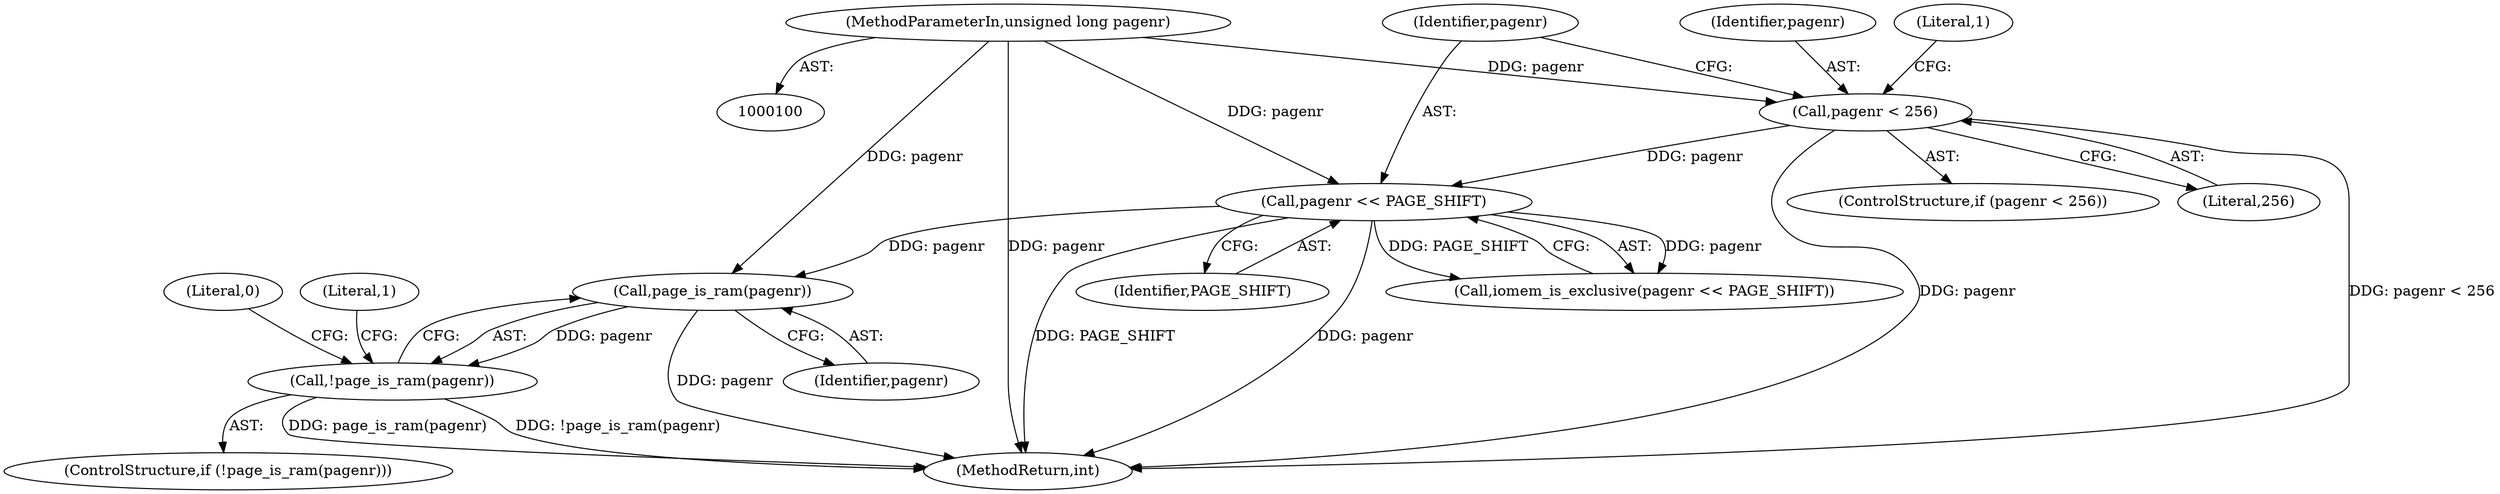 digraph "1_linux_a4866aa812518ed1a37d8ea0c881dc946409de94@del" {
"1000118" [label="(Call,page_is_ram(pagenr))"];
"1000111" [label="(Call,pagenr << PAGE_SHIFT)"];
"1000104" [label="(Call,pagenr < 256)"];
"1000101" [label="(MethodParameterIn,unsigned long pagenr)"];
"1000117" [label="(Call,!page_is_ram(pagenr))"];
"1000105" [label="(Identifier,pagenr)"];
"1000111" [label="(Call,pagenr << PAGE_SHIFT)"];
"1000117" [label="(Call,!page_is_ram(pagenr))"];
"1000101" [label="(MethodParameterIn,unsigned long pagenr)"];
"1000118" [label="(Call,page_is_ram(pagenr))"];
"1000106" [label="(Literal,256)"];
"1000103" [label="(ControlStructure,if (pagenr < 256))"];
"1000119" [label="(Identifier,pagenr)"];
"1000104" [label="(Call,pagenr < 256)"];
"1000108" [label="(Literal,1)"];
"1000113" [label="(Identifier,PAGE_SHIFT)"];
"1000110" [label="(Call,iomem_is_exclusive(pagenr << PAGE_SHIFT))"];
"1000112" [label="(Identifier,pagenr)"];
"1000121" [label="(Literal,1)"];
"1000123" [label="(Literal,0)"];
"1000116" [label="(ControlStructure,if (!page_is_ram(pagenr)))"];
"1000124" [label="(MethodReturn,int)"];
"1000118" -> "1000117"  [label="AST: "];
"1000118" -> "1000119"  [label="CFG: "];
"1000119" -> "1000118"  [label="AST: "];
"1000117" -> "1000118"  [label="CFG: "];
"1000118" -> "1000124"  [label="DDG: pagenr"];
"1000118" -> "1000117"  [label="DDG: pagenr"];
"1000111" -> "1000118"  [label="DDG: pagenr"];
"1000101" -> "1000118"  [label="DDG: pagenr"];
"1000111" -> "1000110"  [label="AST: "];
"1000111" -> "1000113"  [label="CFG: "];
"1000112" -> "1000111"  [label="AST: "];
"1000113" -> "1000111"  [label="AST: "];
"1000110" -> "1000111"  [label="CFG: "];
"1000111" -> "1000124"  [label="DDG: pagenr"];
"1000111" -> "1000124"  [label="DDG: PAGE_SHIFT"];
"1000111" -> "1000110"  [label="DDG: pagenr"];
"1000111" -> "1000110"  [label="DDG: PAGE_SHIFT"];
"1000104" -> "1000111"  [label="DDG: pagenr"];
"1000101" -> "1000111"  [label="DDG: pagenr"];
"1000104" -> "1000103"  [label="AST: "];
"1000104" -> "1000106"  [label="CFG: "];
"1000105" -> "1000104"  [label="AST: "];
"1000106" -> "1000104"  [label="AST: "];
"1000108" -> "1000104"  [label="CFG: "];
"1000112" -> "1000104"  [label="CFG: "];
"1000104" -> "1000124"  [label="DDG: pagenr < 256"];
"1000104" -> "1000124"  [label="DDG: pagenr"];
"1000101" -> "1000104"  [label="DDG: pagenr"];
"1000101" -> "1000100"  [label="AST: "];
"1000101" -> "1000124"  [label="DDG: pagenr"];
"1000117" -> "1000116"  [label="AST: "];
"1000121" -> "1000117"  [label="CFG: "];
"1000123" -> "1000117"  [label="CFG: "];
"1000117" -> "1000124"  [label="DDG: !page_is_ram(pagenr)"];
"1000117" -> "1000124"  [label="DDG: page_is_ram(pagenr)"];
}

